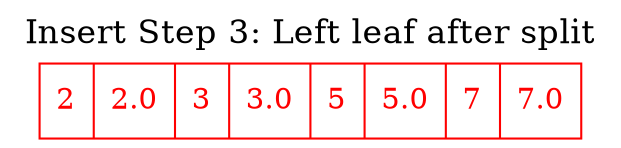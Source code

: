 digraph BPlusTree {
    node [shape=record];
    label = "Insert Step 3: Left leaf after split";
    labelloc = "top";
    fontsize = 16;
    Leaf0 [label="<f0> 2 | 2.0 | <f1> 3 | 3.0 | <f2> 5 | 5.0 | <f3> 7 | 7.0", color=red, fontcolor=red];
}
